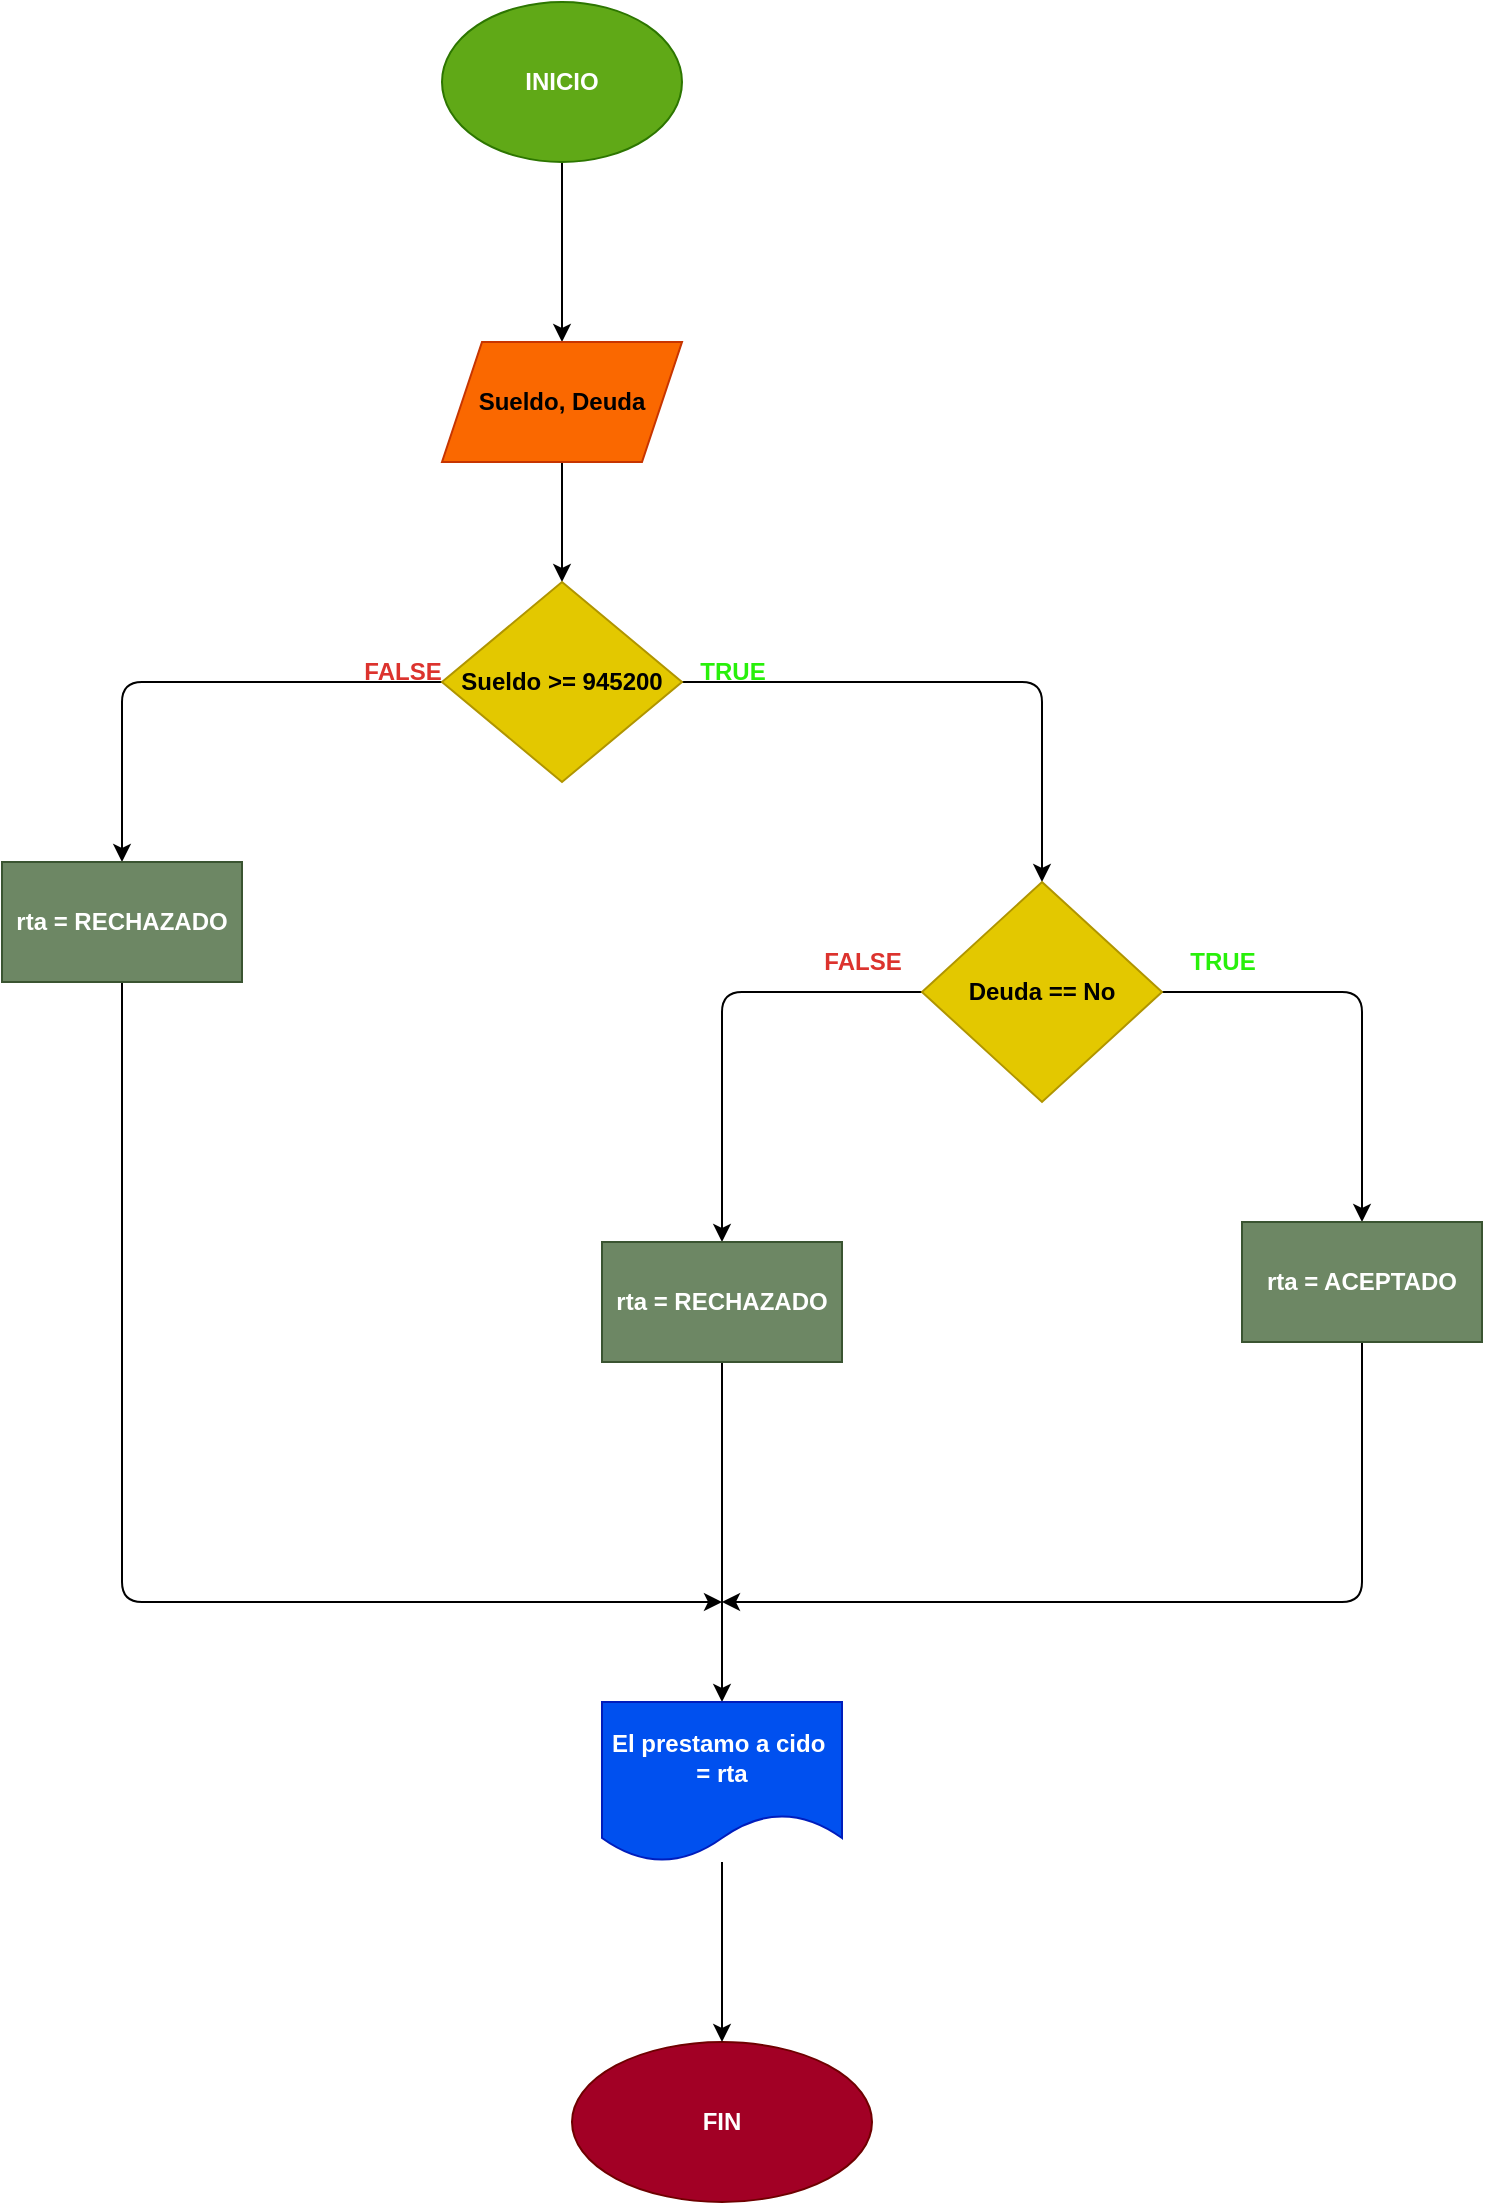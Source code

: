 <mxfile>
    <diagram id="kB9YTaN03iZJPUWOqnhz" name="Página-1">
        <mxGraphModel dx="1540" dy="510" grid="1" gridSize="10" guides="1" tooltips="1" connect="1" arrows="1" fold="1" page="1" pageScale="1" pageWidth="827" pageHeight="1169" math="0" shadow="0">
            <root>
                <mxCell id="0"/>
                <mxCell id="1" parent="0"/>
                <mxCell id="4" value="" style="edgeStyle=none;html=1;" parent="1" source="2" target="3" edge="1">
                    <mxGeometry relative="1" as="geometry"/>
                </mxCell>
                <mxCell id="2" value="&lt;b&gt;INICIO&lt;/b&gt;" style="ellipse;whiteSpace=wrap;html=1;fillColor=#60a917;fontColor=#ffffff;strokeColor=#2D7600;" parent="1" vertex="1">
                    <mxGeometry x="160" y="120" width="120" height="80" as="geometry"/>
                </mxCell>
                <mxCell id="6" value="" style="edgeStyle=none;html=1;" parent="1" source="3" target="5" edge="1">
                    <mxGeometry relative="1" as="geometry"/>
                </mxCell>
                <mxCell id="3" value="&lt;b&gt;Sueldo, Deuda&lt;/b&gt;" style="shape=parallelogram;perimeter=parallelogramPerimeter;whiteSpace=wrap;html=1;fixedSize=1;fillColor=#fa6800;fontColor=#000000;strokeColor=#C73500;" parent="1" vertex="1">
                    <mxGeometry x="160" y="290" width="120" height="60" as="geometry"/>
                </mxCell>
                <mxCell id="8" style="edgeStyle=none;html=1;entryX=0.5;entryY=0;entryDx=0;entryDy=0;" parent="1" source="5" target="14" edge="1">
                    <mxGeometry relative="1" as="geometry">
                        <Array as="points">
                            <mxPoint x="460" y="460"/>
                        </Array>
                        <mxPoint x="460" y="570" as="targetPoint"/>
                    </mxGeometry>
                </mxCell>
                <mxCell id="11" value="" style="edgeStyle=none;html=1;entryX=0.5;entryY=0;entryDx=0;entryDy=0;" parent="1" source="5" target="29" edge="1">
                    <mxGeometry relative="1" as="geometry">
                        <Array as="points">
                            <mxPoint y="460"/>
                        </Array>
                        <mxPoint x="-10" y="530" as="targetPoint"/>
                    </mxGeometry>
                </mxCell>
                <mxCell id="5" value="&lt;b&gt;Sueldo &amp;gt;= 945200&lt;/b&gt;" style="rhombus;whiteSpace=wrap;html=1;fillColor=#e3c800;fontColor=#000000;strokeColor=#B09500;" parent="1" vertex="1">
                    <mxGeometry x="160" y="410" width="120" height="100" as="geometry"/>
                </mxCell>
                <mxCell id="19" style="edgeStyle=none;html=1;exitX=0.5;exitY=1;exitDx=0;exitDy=0;" parent="1" source="33" edge="1">
                    <mxGeometry relative="1" as="geometry">
                        <mxPoint x="300" y="920" as="targetPoint"/>
                        <Array as="points">
                            <mxPoint x="620" y="920"/>
                        </Array>
                        <mxPoint x="580" y="830" as="sourcePoint"/>
                    </mxGeometry>
                </mxCell>
                <mxCell id="9" value="&lt;b&gt;&lt;font color=&quot;#28f00a&quot;&gt;TRUE&lt;/font&gt;&lt;/b&gt;" style="text;html=1;align=center;verticalAlign=middle;resizable=0;points=[];autosize=1;strokeColor=none;fillColor=none;" parent="1" vertex="1">
                    <mxGeometry x="275" y="440" width="60" height="30" as="geometry"/>
                </mxCell>
                <mxCell id="18" style="edgeStyle=none;html=1;exitX=0.5;exitY=1;exitDx=0;exitDy=0;" parent="1" source="29" edge="1">
                    <mxGeometry relative="1" as="geometry">
                        <mxPoint x="300" y="920" as="targetPoint"/>
                        <Array as="points">
                            <mxPoint y="920"/>
                        </Array>
                        <mxPoint x="10" y="700" as="sourcePoint"/>
                    </mxGeometry>
                </mxCell>
                <mxCell id="12" value="&lt;b&gt;&lt;font color=&quot;#dc332e&quot;&gt;FALSE&lt;/font&gt;&lt;/b&gt;" style="text;html=1;align=center;verticalAlign=middle;resizable=0;points=[];autosize=1;strokeColor=none;fillColor=none;" parent="1" vertex="1">
                    <mxGeometry x="110" y="440" width="60" height="30" as="geometry"/>
                </mxCell>
                <mxCell id="15" style="edgeStyle=none;html=1;entryX=0.5;entryY=0;entryDx=0;entryDy=0;" parent="1" source="14" target="33" edge="1">
                    <mxGeometry relative="1" as="geometry">
                        <Array as="points">
                            <mxPoint x="620" y="615"/>
                        </Array>
                        <mxPoint x="670" y="690" as="targetPoint"/>
                    </mxGeometry>
                </mxCell>
                <mxCell id="17" value="" style="edgeStyle=none;html=1;entryX=0.5;entryY=0;entryDx=0;entryDy=0;" parent="1" source="14" target="32" edge="1">
                    <mxGeometry relative="1" as="geometry">
                        <Array as="points">
                            <mxPoint x="300" y="615"/>
                        </Array>
                        <mxPoint x="230" y="670" as="targetPoint"/>
                    </mxGeometry>
                </mxCell>
                <mxCell id="14" value="&lt;b&gt;Deuda == No&lt;/b&gt;" style="rhombus;whiteSpace=wrap;html=1;fillColor=#e3c800;fontColor=#000000;strokeColor=#B09500;" parent="1" vertex="1">
                    <mxGeometry x="400" y="560" width="120" height="110" as="geometry"/>
                </mxCell>
                <mxCell id="20" style="edgeStyle=none;html=1;" parent="1" source="32" target="34" edge="1">
                    <mxGeometry relative="1" as="geometry">
                        <mxPoint x="300" y="980" as="targetPoint"/>
                        <mxPoint x="300" y="810" as="sourcePoint"/>
                    </mxGeometry>
                </mxCell>
                <mxCell id="22" value="&lt;b&gt;FIN&lt;/b&gt;" style="ellipse;whiteSpace=wrap;html=1;fillColor=#a20025;fontColor=#ffffff;strokeColor=#6F0000;" parent="1" vertex="1">
                    <mxGeometry x="225" y="1140" width="150" height="80" as="geometry"/>
                </mxCell>
                <mxCell id="25" value="&lt;b&gt;&lt;font color=&quot;#28f00a&quot;&gt;TRUE&lt;/font&gt;&lt;/b&gt;" style="text;html=1;align=center;verticalAlign=middle;resizable=0;points=[];autosize=1;strokeColor=none;fillColor=none;" parent="1" vertex="1">
                    <mxGeometry x="520" y="585" width="60" height="30" as="geometry"/>
                </mxCell>
                <mxCell id="26" value="&lt;b&gt;&lt;font color=&quot;#dc332e&quot;&gt;FALSE&lt;/font&gt;&lt;/b&gt;" style="text;html=1;align=center;verticalAlign=middle;resizable=0;points=[];autosize=1;strokeColor=none;fillColor=none;" parent="1" vertex="1">
                    <mxGeometry x="340" y="585" width="60" height="30" as="geometry"/>
                </mxCell>
                <mxCell id="29" value="&lt;b&gt;rta = RECHAZADO&lt;/b&gt;" style="rounded=0;whiteSpace=wrap;html=1;fillColor=#6d8764;fontColor=#ffffff;strokeColor=#3A5431;" vertex="1" parent="1">
                    <mxGeometry x="-60" y="550" width="120" height="60" as="geometry"/>
                </mxCell>
                <mxCell id="32" value="&lt;b&gt;rta = RECHAZADO&lt;/b&gt;" style="rounded=0;whiteSpace=wrap;html=1;fillColor=#6d8764;fontColor=#ffffff;strokeColor=#3A5431;" vertex="1" parent="1">
                    <mxGeometry x="240" y="740" width="120" height="60" as="geometry"/>
                </mxCell>
                <mxCell id="33" value="&lt;b&gt;rta = ACEPTADO&lt;/b&gt;" style="rounded=0;whiteSpace=wrap;html=1;fillColor=#6d8764;fontColor=#ffffff;strokeColor=#3A5431;" vertex="1" parent="1">
                    <mxGeometry x="560" y="730" width="120" height="60" as="geometry"/>
                </mxCell>
                <mxCell id="35" value="" style="edgeStyle=none;html=1;" edge="1" parent="1" source="34" target="22">
                    <mxGeometry relative="1" as="geometry"/>
                </mxCell>
                <mxCell id="34" value="&lt;b&gt;El prestamo a cido&amp;nbsp; = rta&lt;/b&gt;" style="shape=document;whiteSpace=wrap;html=1;boundedLbl=1;fillColor=#0050ef;fontColor=#ffffff;strokeColor=#001DBC;" vertex="1" parent="1">
                    <mxGeometry x="240" y="970" width="120" height="80" as="geometry"/>
                </mxCell>
            </root>
        </mxGraphModel>
    </diagram>
</mxfile>